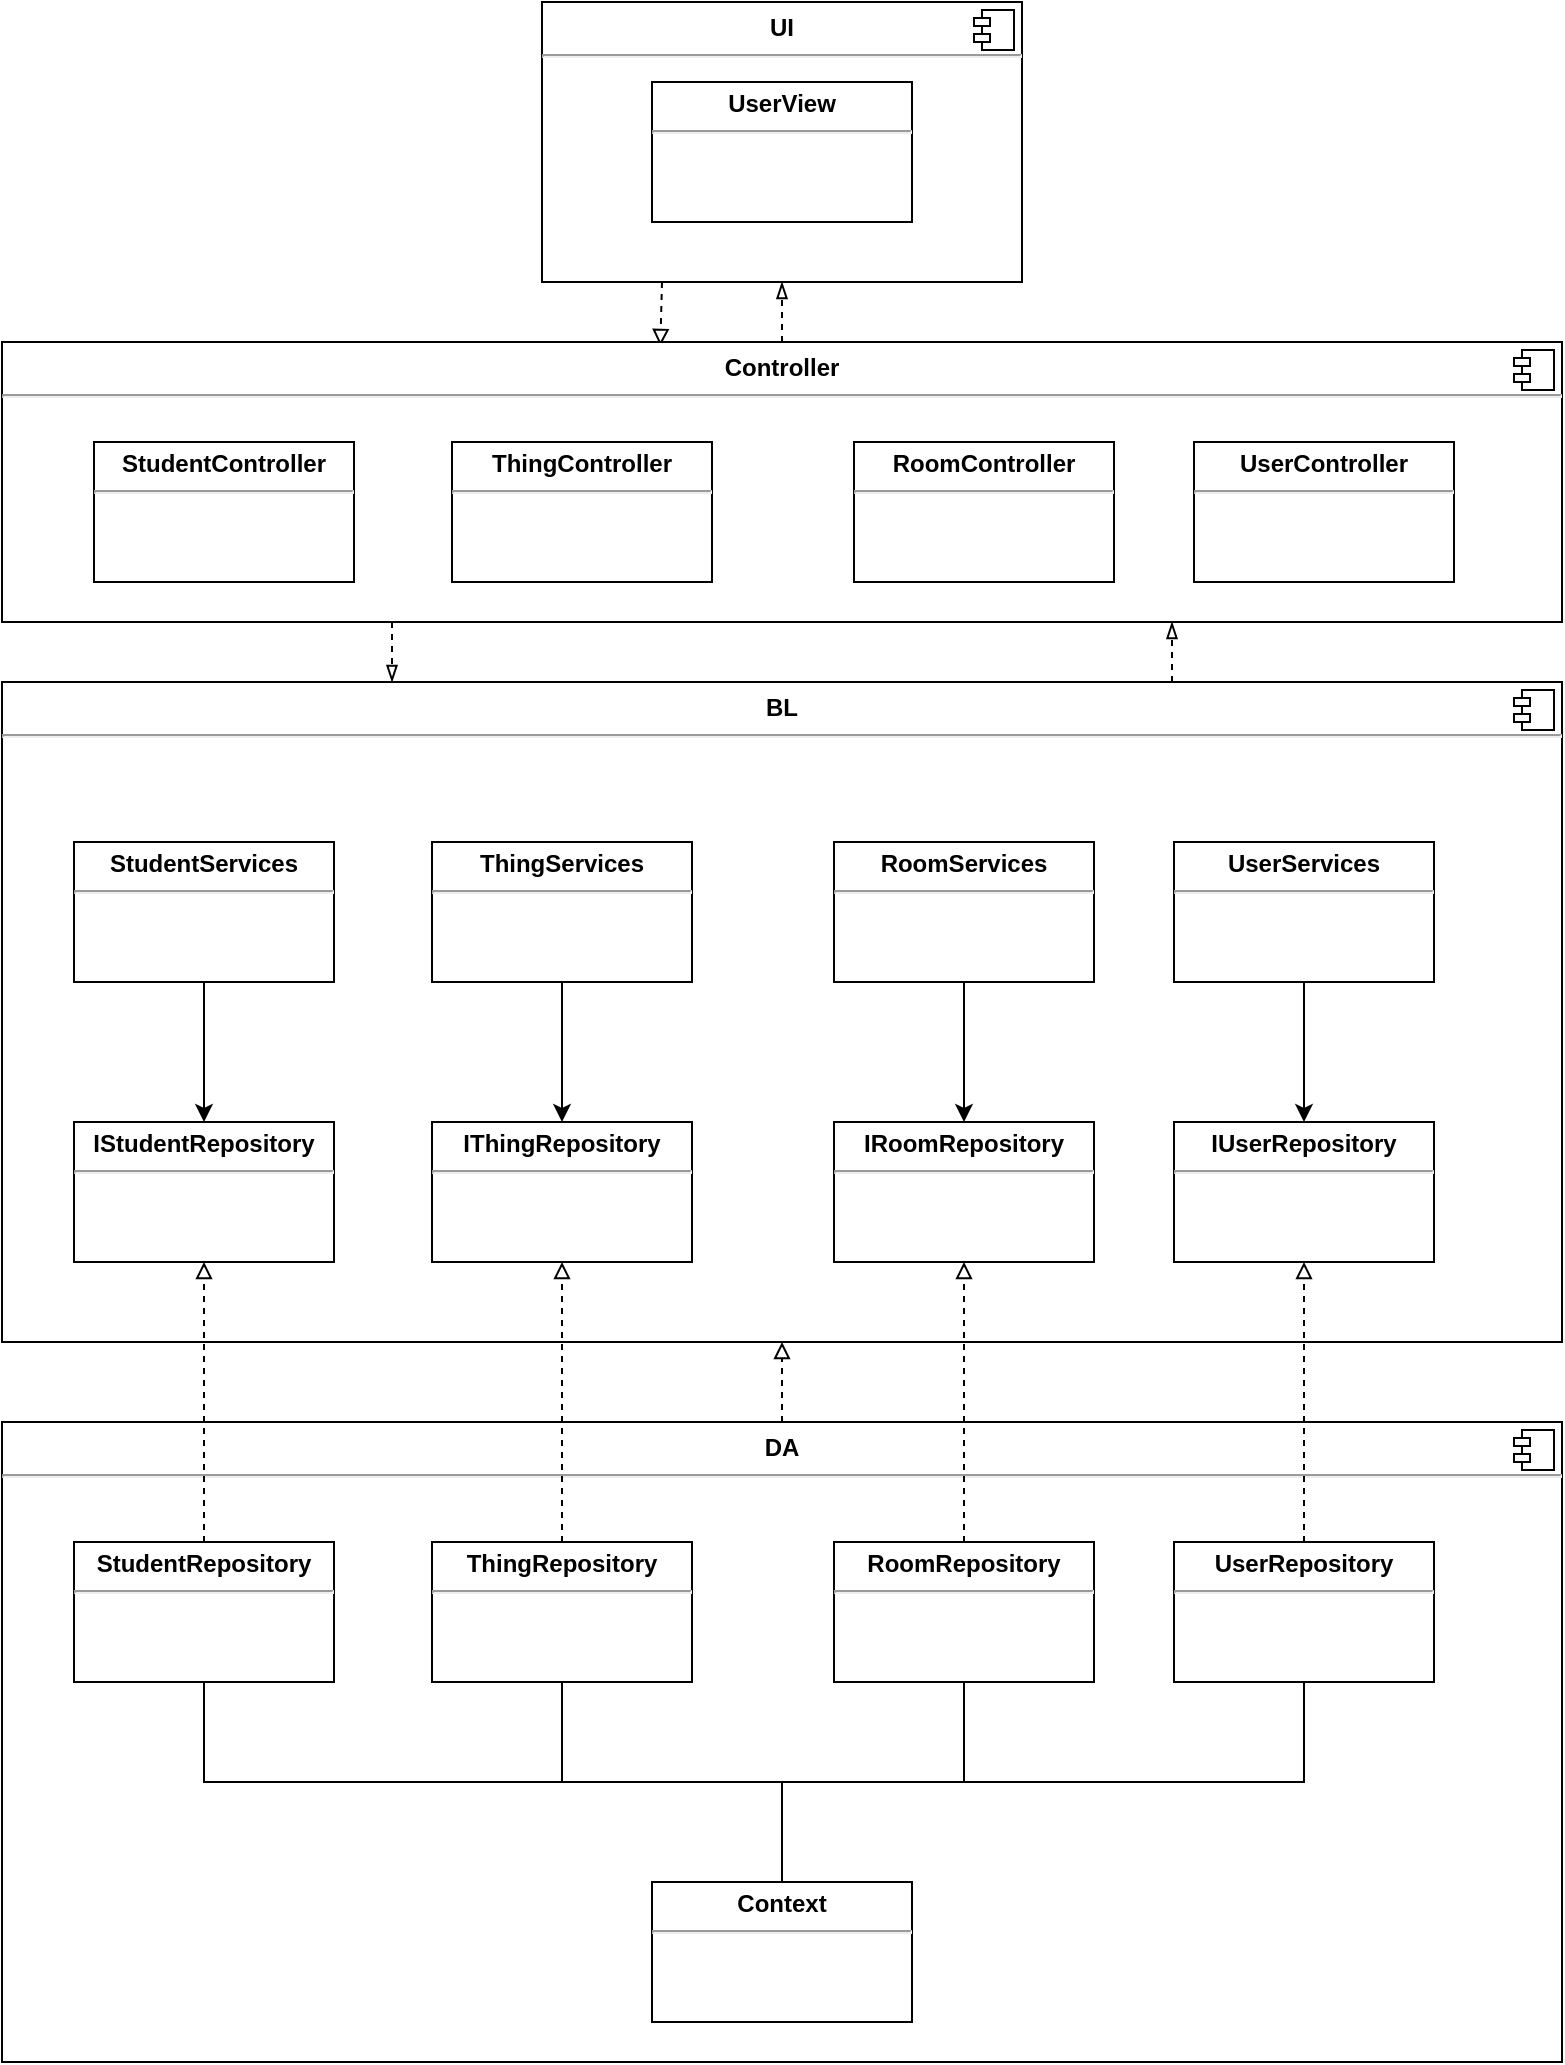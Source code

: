 <mxfile version="22.0.4" type="device">
  <diagram name="Trang-1" id="gccvnlo8UCsFzxzl7Bph">
    <mxGraphModel dx="1372" dy="798" grid="1" gridSize="10" guides="1" tooltips="1" connect="1" arrows="1" fold="1" page="1" pageScale="1" pageWidth="827" pageHeight="1169" math="0" shadow="0">
      <root>
        <mxCell id="0" />
        <mxCell id="1" parent="0" />
        <mxCell id="J9CeBhzQArwtHmSQqOKG-7" style="edgeStyle=orthogonalEdgeStyle;rounded=0;orthogonalLoop=1;jettySize=auto;html=1;exitX=0.25;exitY=1;exitDx=0;exitDy=0;entryX=0.422;entryY=0.014;entryDx=0;entryDy=0;endArrow=block;endFill=0;dashed=1;entryPerimeter=0;" parent="1" source="TKbjlS4LiCR044cRMBDq-39" target="J9CeBhzQArwtHmSQqOKG-1" edge="1">
          <mxGeometry relative="1" as="geometry" />
        </mxCell>
        <mxCell id="TKbjlS4LiCR044cRMBDq-39" value="&lt;p style=&quot;margin:0px;margin-top:6px;text-align:center;&quot;&gt;&lt;b&gt;UI&lt;/b&gt;&lt;/p&gt;&lt;hr&gt;&lt;p style=&quot;margin:0px;margin-left:8px;&quot;&gt;&lt;br&gt;&lt;/p&gt;" style="align=left;overflow=fill;html=1;dropTarget=0;whiteSpace=wrap;" parent="1" vertex="1">
          <mxGeometry x="294" y="40" width="240" height="140" as="geometry" />
        </mxCell>
        <mxCell id="TKbjlS4LiCR044cRMBDq-40" value="" style="shape=component;jettyWidth=8;jettyHeight=4;" parent="TKbjlS4LiCR044cRMBDq-39" vertex="1">
          <mxGeometry x="1" width="20" height="20" relative="1" as="geometry">
            <mxPoint x="-24" y="4" as="offset" />
          </mxGeometry>
        </mxCell>
        <mxCell id="XWD1FLDS1PNSG1PAy4Au-7" style="edgeStyle=orthogonalEdgeStyle;rounded=0;orthogonalLoop=1;jettySize=auto;html=1;exitX=0.75;exitY=0;exitDx=0;exitDy=0;entryX=0.75;entryY=1;entryDx=0;entryDy=0;endArrow=blockThin;endFill=0;dashed=1;" edge="1" parent="1" source="TKbjlS4LiCR044cRMBDq-41" target="J9CeBhzQArwtHmSQqOKG-1">
          <mxGeometry relative="1" as="geometry" />
        </mxCell>
        <mxCell id="TKbjlS4LiCR044cRMBDq-41" value="&lt;p style=&quot;margin:0px;margin-top:6px;text-align:center;&quot;&gt;&lt;b&gt;BL&lt;/b&gt;&lt;/p&gt;&lt;hr&gt;&lt;p style=&quot;margin:0px;margin-left:8px;&quot;&gt;&lt;br&gt;&lt;/p&gt;" style="align=left;overflow=fill;html=1;dropTarget=0;whiteSpace=wrap;" parent="1" vertex="1">
          <mxGeometry x="24" y="380" width="780" height="330" as="geometry" />
        </mxCell>
        <mxCell id="TKbjlS4LiCR044cRMBDq-42" value="" style="shape=component;jettyWidth=8;jettyHeight=4;" parent="TKbjlS4LiCR044cRMBDq-41" vertex="1">
          <mxGeometry x="1" width="20" height="20" relative="1" as="geometry">
            <mxPoint x="-24" y="4" as="offset" />
          </mxGeometry>
        </mxCell>
        <mxCell id="TKbjlS4LiCR044cRMBDq-163" style="edgeStyle=orthogonalEdgeStyle;rounded=0;orthogonalLoop=1;jettySize=auto;html=1;exitX=0.5;exitY=0;exitDx=0;exitDy=0;entryX=0.5;entryY=1;entryDx=0;entryDy=0;endArrow=block;endFill=0;dashed=1;" parent="1" source="TKbjlS4LiCR044cRMBDq-43" target="TKbjlS4LiCR044cRMBDq-41" edge="1">
          <mxGeometry relative="1" as="geometry" />
        </mxCell>
        <mxCell id="TKbjlS4LiCR044cRMBDq-43" value="&lt;p style=&quot;margin:0px;margin-top:6px;text-align:center;&quot;&gt;&lt;b&gt;DA&lt;/b&gt;&lt;/p&gt;&lt;hr&gt;&lt;p style=&quot;margin:0px;margin-left:8px;&quot;&gt;&lt;br&gt;&lt;/p&gt;" style="align=left;overflow=fill;html=1;dropTarget=0;whiteSpace=wrap;" parent="1" vertex="1">
          <mxGeometry x="24" y="750" width="780" height="320" as="geometry" />
        </mxCell>
        <mxCell id="TKbjlS4LiCR044cRMBDq-44" value="" style="shape=component;jettyWidth=8;jettyHeight=4;" parent="TKbjlS4LiCR044cRMBDq-43" vertex="1">
          <mxGeometry x="1" width="20" height="20" relative="1" as="geometry">
            <mxPoint x="-24" y="4" as="offset" />
          </mxGeometry>
        </mxCell>
        <mxCell id="TKbjlS4LiCR044cRMBDq-130" value="&lt;p style=&quot;margin: 4px 0px 0px; text-align: center;&quot;&gt;&lt;b style=&quot;&quot;&gt;UserView&lt;/b&gt;&lt;/p&gt;&lt;hr&gt;&lt;p style=&quot;margin:0px;margin-left:8px;&quot;&gt;&lt;br&gt;&lt;/p&gt;" style="verticalAlign=top;align=left;overflow=fill;fontSize=12;fontFamily=Helvetica;html=1;whiteSpace=wrap;" parent="1" vertex="1">
          <mxGeometry x="349" y="80" width="130" height="70" as="geometry" />
        </mxCell>
        <mxCell id="TKbjlS4LiCR044cRMBDq-156" style="edgeStyle=orthogonalEdgeStyle;rounded=0;orthogonalLoop=1;jettySize=auto;html=1;exitX=0.5;exitY=1;exitDx=0;exitDy=0;entryX=0.5;entryY=0;entryDx=0;entryDy=0;endArrow=none;endFill=0;" parent="1" source="TKbjlS4LiCR044cRMBDq-139" target="TKbjlS4LiCR044cRMBDq-152" edge="1">
          <mxGeometry relative="1" as="geometry" />
        </mxCell>
        <mxCell id="TKbjlS4LiCR044cRMBDq-162" style="edgeStyle=orthogonalEdgeStyle;rounded=0;orthogonalLoop=1;jettySize=auto;html=1;exitX=0.5;exitY=0;exitDx=0;exitDy=0;entryX=0.5;entryY=1;entryDx=0;entryDy=0;endArrow=block;endFill=0;dashed=1;" parent="1" source="TKbjlS4LiCR044cRMBDq-139" target="TKbjlS4LiCR044cRMBDq-148" edge="1">
          <mxGeometry relative="1" as="geometry" />
        </mxCell>
        <mxCell id="TKbjlS4LiCR044cRMBDq-139" value="&lt;p style=&quot;margin: 4px 0px 0px; text-align: center;&quot;&gt;&lt;b style=&quot;&quot;&gt;UserRepository&lt;/b&gt;&lt;/p&gt;&lt;hr&gt;&lt;p style=&quot;margin:0px;margin-left:8px;&quot;&gt;&lt;br&gt;&lt;/p&gt;" style="verticalAlign=top;align=left;overflow=fill;fontSize=12;fontFamily=Helvetica;html=1;whiteSpace=wrap;" parent="1" vertex="1">
          <mxGeometry x="610" y="810" width="130" height="70" as="geometry" />
        </mxCell>
        <mxCell id="TKbjlS4LiCR044cRMBDq-155" style="edgeStyle=orthogonalEdgeStyle;rounded=0;orthogonalLoop=1;jettySize=auto;html=1;exitX=0.5;exitY=1;exitDx=0;exitDy=0;entryX=0.5;entryY=0;entryDx=0;entryDy=0;endArrow=none;endFill=0;" parent="1" source="TKbjlS4LiCR044cRMBDq-140" target="TKbjlS4LiCR044cRMBDq-152" edge="1">
          <mxGeometry relative="1" as="geometry" />
        </mxCell>
        <mxCell id="TKbjlS4LiCR044cRMBDq-161" style="edgeStyle=orthogonalEdgeStyle;rounded=0;orthogonalLoop=1;jettySize=auto;html=1;exitX=0.5;exitY=0;exitDx=0;exitDy=0;entryX=0.5;entryY=1;entryDx=0;entryDy=0;endArrow=block;endFill=0;dashed=1;" parent="1" source="TKbjlS4LiCR044cRMBDq-140" target="TKbjlS4LiCR044cRMBDq-149" edge="1">
          <mxGeometry relative="1" as="geometry" />
        </mxCell>
        <mxCell id="TKbjlS4LiCR044cRMBDq-140" value="&lt;p style=&quot;margin: 4px 0px 0px; text-align: center;&quot;&gt;&lt;b style=&quot;border-color: var(--border-color);&quot;&gt;RoomRepository&lt;/b&gt;&lt;br&gt;&lt;/p&gt;&lt;hr&gt;&lt;p style=&quot;margin:0px;margin-left:8px;&quot;&gt;&lt;br&gt;&lt;/p&gt;" style="verticalAlign=top;align=left;overflow=fill;fontSize=12;fontFamily=Helvetica;html=1;whiteSpace=wrap;" parent="1" vertex="1">
          <mxGeometry x="440" y="810" width="130" height="70" as="geometry" />
        </mxCell>
        <mxCell id="TKbjlS4LiCR044cRMBDq-154" style="edgeStyle=orthogonalEdgeStyle;rounded=0;orthogonalLoop=1;jettySize=auto;html=1;exitX=0.5;exitY=1;exitDx=0;exitDy=0;entryX=0.5;entryY=0;entryDx=0;entryDy=0;endArrow=none;endFill=0;" parent="1" source="TKbjlS4LiCR044cRMBDq-141" target="TKbjlS4LiCR044cRMBDq-152" edge="1">
          <mxGeometry relative="1" as="geometry">
            <mxPoint x="400" y="980" as="targetPoint" />
          </mxGeometry>
        </mxCell>
        <mxCell id="TKbjlS4LiCR044cRMBDq-159" style="edgeStyle=orthogonalEdgeStyle;rounded=0;orthogonalLoop=1;jettySize=auto;html=1;exitX=0.5;exitY=0;exitDx=0;exitDy=0;entryX=0.5;entryY=1;entryDx=0;entryDy=0;endArrow=block;endFill=0;dashed=1;" parent="1" source="TKbjlS4LiCR044cRMBDq-141" target="TKbjlS4LiCR044cRMBDq-150" edge="1">
          <mxGeometry relative="1" as="geometry" />
        </mxCell>
        <mxCell id="TKbjlS4LiCR044cRMBDq-141" value="&lt;p style=&quot;margin: 4px 0px 0px; text-align: center;&quot;&gt;&lt;b style=&quot;border-color: var(--border-color);&quot;&gt;ThingRepository&lt;/b&gt;&lt;br&gt;&lt;/p&gt;&lt;hr&gt;&lt;p style=&quot;margin:0px;margin-left:8px;&quot;&gt;&lt;br&gt;&lt;/p&gt;" style="verticalAlign=top;align=left;overflow=fill;fontSize=12;fontFamily=Helvetica;html=1;whiteSpace=wrap;" parent="1" vertex="1">
          <mxGeometry x="239" y="810" width="130" height="70" as="geometry" />
        </mxCell>
        <mxCell id="TKbjlS4LiCR044cRMBDq-153" style="edgeStyle=orthogonalEdgeStyle;rounded=0;orthogonalLoop=1;jettySize=auto;html=1;exitX=0.5;exitY=1;exitDx=0;exitDy=0;endArrow=none;endFill=0;" parent="1" source="TKbjlS4LiCR044cRMBDq-142" target="TKbjlS4LiCR044cRMBDq-152" edge="1">
          <mxGeometry relative="1" as="geometry" />
        </mxCell>
        <mxCell id="TKbjlS4LiCR044cRMBDq-158" style="edgeStyle=orthogonalEdgeStyle;rounded=0;orthogonalLoop=1;jettySize=auto;html=1;exitX=0.5;exitY=0;exitDx=0;exitDy=0;entryX=0.5;entryY=1;entryDx=0;entryDy=0;endArrow=block;endFill=0;dashed=1;" parent="1" source="TKbjlS4LiCR044cRMBDq-142" target="TKbjlS4LiCR044cRMBDq-151" edge="1">
          <mxGeometry relative="1" as="geometry">
            <Array as="points">
              <mxPoint x="125" y="750" />
              <mxPoint x="125" y="750" />
            </Array>
          </mxGeometry>
        </mxCell>
        <mxCell id="TKbjlS4LiCR044cRMBDq-142" value="&lt;p style=&quot;margin: 4px 0px 0px; text-align: center;&quot;&gt;&lt;b style=&quot;border-color: var(--border-color);&quot;&gt;StudentRepository&lt;/b&gt;&lt;br&gt;&lt;/p&gt;&lt;hr&gt;&lt;p style=&quot;margin:0px;margin-left:8px;&quot;&gt;&lt;br&gt;&lt;/p&gt;" style="verticalAlign=top;align=left;overflow=fill;fontSize=12;fontFamily=Helvetica;html=1;whiteSpace=wrap;" parent="1" vertex="1">
          <mxGeometry x="60" y="810" width="130" height="70" as="geometry" />
        </mxCell>
        <mxCell id="TKbjlS4LiCR044cRMBDq-168" style="edgeStyle=orthogonalEdgeStyle;rounded=0;orthogonalLoop=1;jettySize=auto;html=1;exitX=0.5;exitY=1;exitDx=0;exitDy=0;entryX=0.5;entryY=0;entryDx=0;entryDy=0;" parent="1" source="TKbjlS4LiCR044cRMBDq-144" target="TKbjlS4LiCR044cRMBDq-148" edge="1">
          <mxGeometry relative="1" as="geometry" />
        </mxCell>
        <mxCell id="TKbjlS4LiCR044cRMBDq-144" value="&lt;p style=&quot;margin: 4px 0px 0px; text-align: center;&quot;&gt;&lt;b style=&quot;&quot;&gt;UserServices&lt;/b&gt;&lt;/p&gt;&lt;hr&gt;&lt;p style=&quot;margin:0px;margin-left:8px;&quot;&gt;&lt;br&gt;&lt;/p&gt;" style="verticalAlign=top;align=left;overflow=fill;fontSize=12;fontFamily=Helvetica;html=1;whiteSpace=wrap;" parent="1" vertex="1">
          <mxGeometry x="610" y="460" width="130" height="70" as="geometry" />
        </mxCell>
        <mxCell id="TKbjlS4LiCR044cRMBDq-167" style="edgeStyle=orthogonalEdgeStyle;rounded=0;orthogonalLoop=1;jettySize=auto;html=1;exitX=0.5;exitY=1;exitDx=0;exitDy=0;entryX=0.5;entryY=0;entryDx=0;entryDy=0;" parent="1" source="TKbjlS4LiCR044cRMBDq-145" target="TKbjlS4LiCR044cRMBDq-149" edge="1">
          <mxGeometry relative="1" as="geometry" />
        </mxCell>
        <mxCell id="TKbjlS4LiCR044cRMBDq-145" value="&lt;p style=&quot;margin: 4px 0px 0px; text-align: center;&quot;&gt;&lt;b style=&quot;&quot;&gt;RoomServices&lt;/b&gt;&lt;/p&gt;&lt;hr&gt;&lt;p style=&quot;margin:0px;margin-left:8px;&quot;&gt;&lt;br&gt;&lt;/p&gt;" style="verticalAlign=top;align=left;overflow=fill;fontSize=12;fontFamily=Helvetica;html=1;whiteSpace=wrap;" parent="1" vertex="1">
          <mxGeometry x="440" y="460" width="130" height="70" as="geometry" />
        </mxCell>
        <mxCell id="TKbjlS4LiCR044cRMBDq-166" style="edgeStyle=orthogonalEdgeStyle;rounded=0;orthogonalLoop=1;jettySize=auto;html=1;exitX=0.5;exitY=1;exitDx=0;exitDy=0;entryX=0.5;entryY=0;entryDx=0;entryDy=0;" parent="1" source="TKbjlS4LiCR044cRMBDq-146" target="TKbjlS4LiCR044cRMBDq-150" edge="1">
          <mxGeometry relative="1" as="geometry" />
        </mxCell>
        <mxCell id="TKbjlS4LiCR044cRMBDq-146" value="&lt;p style=&quot;margin: 4px 0px 0px; text-align: center;&quot;&gt;&lt;b style=&quot;&quot;&gt;ThingServices&lt;/b&gt;&lt;/p&gt;&lt;hr&gt;&lt;p style=&quot;margin:0px;margin-left:8px;&quot;&gt;&lt;br&gt;&lt;/p&gt;" style="verticalAlign=top;align=left;overflow=fill;fontSize=12;fontFamily=Helvetica;html=1;whiteSpace=wrap;" parent="1" vertex="1">
          <mxGeometry x="239" y="460" width="130" height="70" as="geometry" />
        </mxCell>
        <mxCell id="TKbjlS4LiCR044cRMBDq-165" style="edgeStyle=orthogonalEdgeStyle;rounded=0;orthogonalLoop=1;jettySize=auto;html=1;exitX=0.5;exitY=1;exitDx=0;exitDy=0;entryX=0.5;entryY=0;entryDx=0;entryDy=0;" parent="1" source="TKbjlS4LiCR044cRMBDq-147" target="TKbjlS4LiCR044cRMBDq-151" edge="1">
          <mxGeometry relative="1" as="geometry" />
        </mxCell>
        <mxCell id="TKbjlS4LiCR044cRMBDq-147" value="&lt;p style=&quot;margin: 4px 0px 0px; text-align: center;&quot;&gt;&lt;b&gt;StudentServices&lt;/b&gt;&lt;/p&gt;&lt;hr&gt;&lt;p style=&quot;margin:0px;margin-left:8px;&quot;&gt;&lt;br&gt;&lt;/p&gt;" style="verticalAlign=top;align=left;overflow=fill;fontSize=12;fontFamily=Helvetica;html=1;whiteSpace=wrap;" parent="1" vertex="1">
          <mxGeometry x="60" y="460" width="130" height="70" as="geometry" />
        </mxCell>
        <mxCell id="TKbjlS4LiCR044cRMBDq-148" value="&lt;p style=&quot;margin: 4px 0px 0px; text-align: center;&quot;&gt;&lt;b style=&quot;border-color: var(--border-color);&quot;&gt;IUserRepository&lt;/b&gt;&lt;br&gt;&lt;/p&gt;&lt;hr&gt;&lt;p style=&quot;margin:0px;margin-left:8px;&quot;&gt;&lt;br&gt;&lt;/p&gt;" style="verticalAlign=top;align=left;overflow=fill;fontSize=12;fontFamily=Helvetica;html=1;whiteSpace=wrap;" parent="1" vertex="1">
          <mxGeometry x="610" y="600" width="130" height="70" as="geometry" />
        </mxCell>
        <mxCell id="TKbjlS4LiCR044cRMBDq-149" value="&lt;p style=&quot;margin: 4px 0px 0px; text-align: center;&quot;&gt;&lt;b style=&quot;border-color: var(--border-color);&quot;&gt;IRoomRepository&lt;/b&gt;&lt;br&gt;&lt;/p&gt;&lt;hr&gt;&lt;p style=&quot;margin:0px;margin-left:8px;&quot;&gt;&lt;br&gt;&lt;/p&gt;" style="verticalAlign=top;align=left;overflow=fill;fontSize=12;fontFamily=Helvetica;html=1;whiteSpace=wrap;" parent="1" vertex="1">
          <mxGeometry x="440" y="600" width="130" height="70" as="geometry" />
        </mxCell>
        <mxCell id="TKbjlS4LiCR044cRMBDq-150" value="&lt;p style=&quot;margin: 4px 0px 0px; text-align: center;&quot;&gt;&lt;b style=&quot;border-color: var(--border-color);&quot;&gt;IThingRepository&lt;/b&gt;&lt;br&gt;&lt;/p&gt;&lt;hr&gt;&lt;p style=&quot;margin:0px;margin-left:8px;&quot;&gt;&lt;br&gt;&lt;/p&gt;" style="verticalAlign=top;align=left;overflow=fill;fontSize=12;fontFamily=Helvetica;html=1;whiteSpace=wrap;" parent="1" vertex="1">
          <mxGeometry x="239" y="600" width="130" height="70" as="geometry" />
        </mxCell>
        <mxCell id="TKbjlS4LiCR044cRMBDq-151" value="&lt;p style=&quot;margin: 4px 0px 0px; text-align: center;&quot;&gt;&lt;b&gt;IStudentRepository&lt;/b&gt;&lt;/p&gt;&lt;hr&gt;&lt;p style=&quot;margin:0px;margin-left:8px;&quot;&gt;&lt;br&gt;&lt;/p&gt;" style="verticalAlign=top;align=left;overflow=fill;fontSize=12;fontFamily=Helvetica;html=1;whiteSpace=wrap;" parent="1" vertex="1">
          <mxGeometry x="60" y="600" width="130" height="70" as="geometry" />
        </mxCell>
        <mxCell id="TKbjlS4LiCR044cRMBDq-152" value="&lt;p style=&quot;margin: 4px 0px 0px; text-align: center;&quot;&gt;&lt;b&gt;Context&lt;/b&gt;&lt;/p&gt;&lt;hr&gt;&lt;p style=&quot;margin:0px;margin-left:8px;&quot;&gt;&lt;br&gt;&lt;/p&gt;" style="verticalAlign=top;align=left;overflow=fill;fontSize=12;fontFamily=Helvetica;html=1;whiteSpace=wrap;" parent="1" vertex="1">
          <mxGeometry x="349" y="980" width="130" height="70" as="geometry" />
        </mxCell>
        <mxCell id="XWD1FLDS1PNSG1PAy4Au-4" style="edgeStyle=orthogonalEdgeStyle;rounded=0;orthogonalLoop=1;jettySize=auto;html=1;exitX=0.5;exitY=0;exitDx=0;exitDy=0;entryX=0.5;entryY=1;entryDx=0;entryDy=0;dashed=1;endArrow=blockThin;endFill=0;" edge="1" parent="1" source="J9CeBhzQArwtHmSQqOKG-1" target="TKbjlS4LiCR044cRMBDq-39">
          <mxGeometry relative="1" as="geometry" />
        </mxCell>
        <mxCell id="XWD1FLDS1PNSG1PAy4Au-5" style="edgeStyle=orthogonalEdgeStyle;rounded=0;orthogonalLoop=1;jettySize=auto;html=1;exitX=0.25;exitY=1;exitDx=0;exitDy=0;entryX=0.25;entryY=0;entryDx=0;entryDy=0;endArrow=blockThin;endFill=0;dashed=1;" edge="1" parent="1" source="J9CeBhzQArwtHmSQqOKG-1" target="TKbjlS4LiCR044cRMBDq-41">
          <mxGeometry relative="1" as="geometry" />
        </mxCell>
        <mxCell id="J9CeBhzQArwtHmSQqOKG-1" value="&lt;p style=&quot;margin:0px;margin-top:6px;text-align:center;&quot;&gt;&lt;b&gt;Controller&lt;/b&gt;&lt;/p&gt;&lt;hr&gt;&lt;p style=&quot;margin:0px;margin-left:8px;&quot;&gt;&lt;br&gt;&lt;/p&gt;" style="align=left;overflow=fill;html=1;dropTarget=0;whiteSpace=wrap;" parent="1" vertex="1">
          <mxGeometry x="24" y="210" width="780" height="140" as="geometry" />
        </mxCell>
        <mxCell id="J9CeBhzQArwtHmSQqOKG-2" value="" style="shape=component;jettyWidth=8;jettyHeight=4;" parent="J9CeBhzQArwtHmSQqOKG-1" vertex="1">
          <mxGeometry x="1" width="20" height="20" relative="1" as="geometry">
            <mxPoint x="-24" y="4" as="offset" />
          </mxGeometry>
        </mxCell>
        <mxCell id="J9CeBhzQArwtHmSQqOKG-3" value="&lt;p style=&quot;margin: 4px 0px 0px; text-align: center;&quot;&gt;&lt;b style=&quot;&quot;&gt;User&lt;/b&gt;&lt;b style=&quot;background-color: initial; border-color: var(--border-color);&quot;&gt;Controller&lt;/b&gt;&lt;/p&gt;&lt;hr style=&quot;border-color: var(--border-color);&quot;&gt;&lt;p style=&quot;border-color: var(--border-color); margin: 0px 0px 0px 8px;&quot;&gt;&lt;/p&gt;&lt;p style=&quot;margin:0px;margin-left:8px;&quot;&gt;&lt;br&gt;&lt;/p&gt;" style="verticalAlign=top;align=left;overflow=fill;fontSize=12;fontFamily=Helvetica;html=1;whiteSpace=wrap;" parent="1" vertex="1">
          <mxGeometry x="620" y="260" width="130" height="70" as="geometry" />
        </mxCell>
        <mxCell id="J9CeBhzQArwtHmSQqOKG-4" value="&lt;p style=&quot;margin: 4px 0px 0px; text-align: center;&quot;&gt;&lt;b style=&quot;&quot;&gt;Room&lt;/b&gt;&lt;b style=&quot;background-color: initial; border-color: var(--border-color);&quot;&gt;Controller&lt;/b&gt;&lt;/p&gt;&lt;hr style=&quot;border-color: var(--border-color);&quot;&gt;&lt;p style=&quot;border-color: var(--border-color); margin: 0px 0px 0px 8px;&quot;&gt;&lt;/p&gt;&lt;p style=&quot;margin:0px;margin-left:8px;&quot;&gt;&lt;br&gt;&lt;/p&gt;" style="verticalAlign=top;align=left;overflow=fill;fontSize=12;fontFamily=Helvetica;html=1;whiteSpace=wrap;" parent="1" vertex="1">
          <mxGeometry x="450" y="260" width="130" height="70" as="geometry" />
        </mxCell>
        <mxCell id="J9CeBhzQArwtHmSQqOKG-5" value="&lt;p style=&quot;margin: 4px 0px 0px; text-align: center;&quot;&gt;&lt;b style=&quot;&quot;&gt;Thing&lt;/b&gt;&lt;b style=&quot;background-color: initial; border-color: var(--border-color);&quot;&gt;Controller&lt;/b&gt;&lt;/p&gt;&lt;hr style=&quot;border-color: var(--border-color);&quot;&gt;&lt;p style=&quot;border-color: var(--border-color); margin: 0px 0px 0px 8px;&quot;&gt;&lt;/p&gt;&lt;p style=&quot;margin:0px;margin-left:8px;&quot;&gt;&lt;br&gt;&lt;/p&gt;" style="verticalAlign=top;align=left;overflow=fill;fontSize=12;fontFamily=Helvetica;html=1;whiteSpace=wrap;" parent="1" vertex="1">
          <mxGeometry x="249" y="260" width="130" height="70" as="geometry" />
        </mxCell>
        <mxCell id="J9CeBhzQArwtHmSQqOKG-6" value="&lt;p style=&quot;margin: 4px 0px 0px; text-align: center;&quot;&gt;&lt;b&gt;Student&lt;/b&gt;&lt;b style=&quot;background-color: initial; border-color: var(--border-color);&quot;&gt;Controller&lt;/b&gt;&lt;/p&gt;&lt;hr&gt;&lt;p style=&quot;margin:0px;margin-left:8px;&quot;&gt;&lt;br&gt;&lt;/p&gt;" style="verticalAlign=top;align=left;overflow=fill;fontSize=12;fontFamily=Helvetica;html=1;whiteSpace=wrap;" parent="1" vertex="1">
          <mxGeometry x="70" y="260" width="130" height="70" as="geometry" />
        </mxCell>
      </root>
    </mxGraphModel>
  </diagram>
</mxfile>
